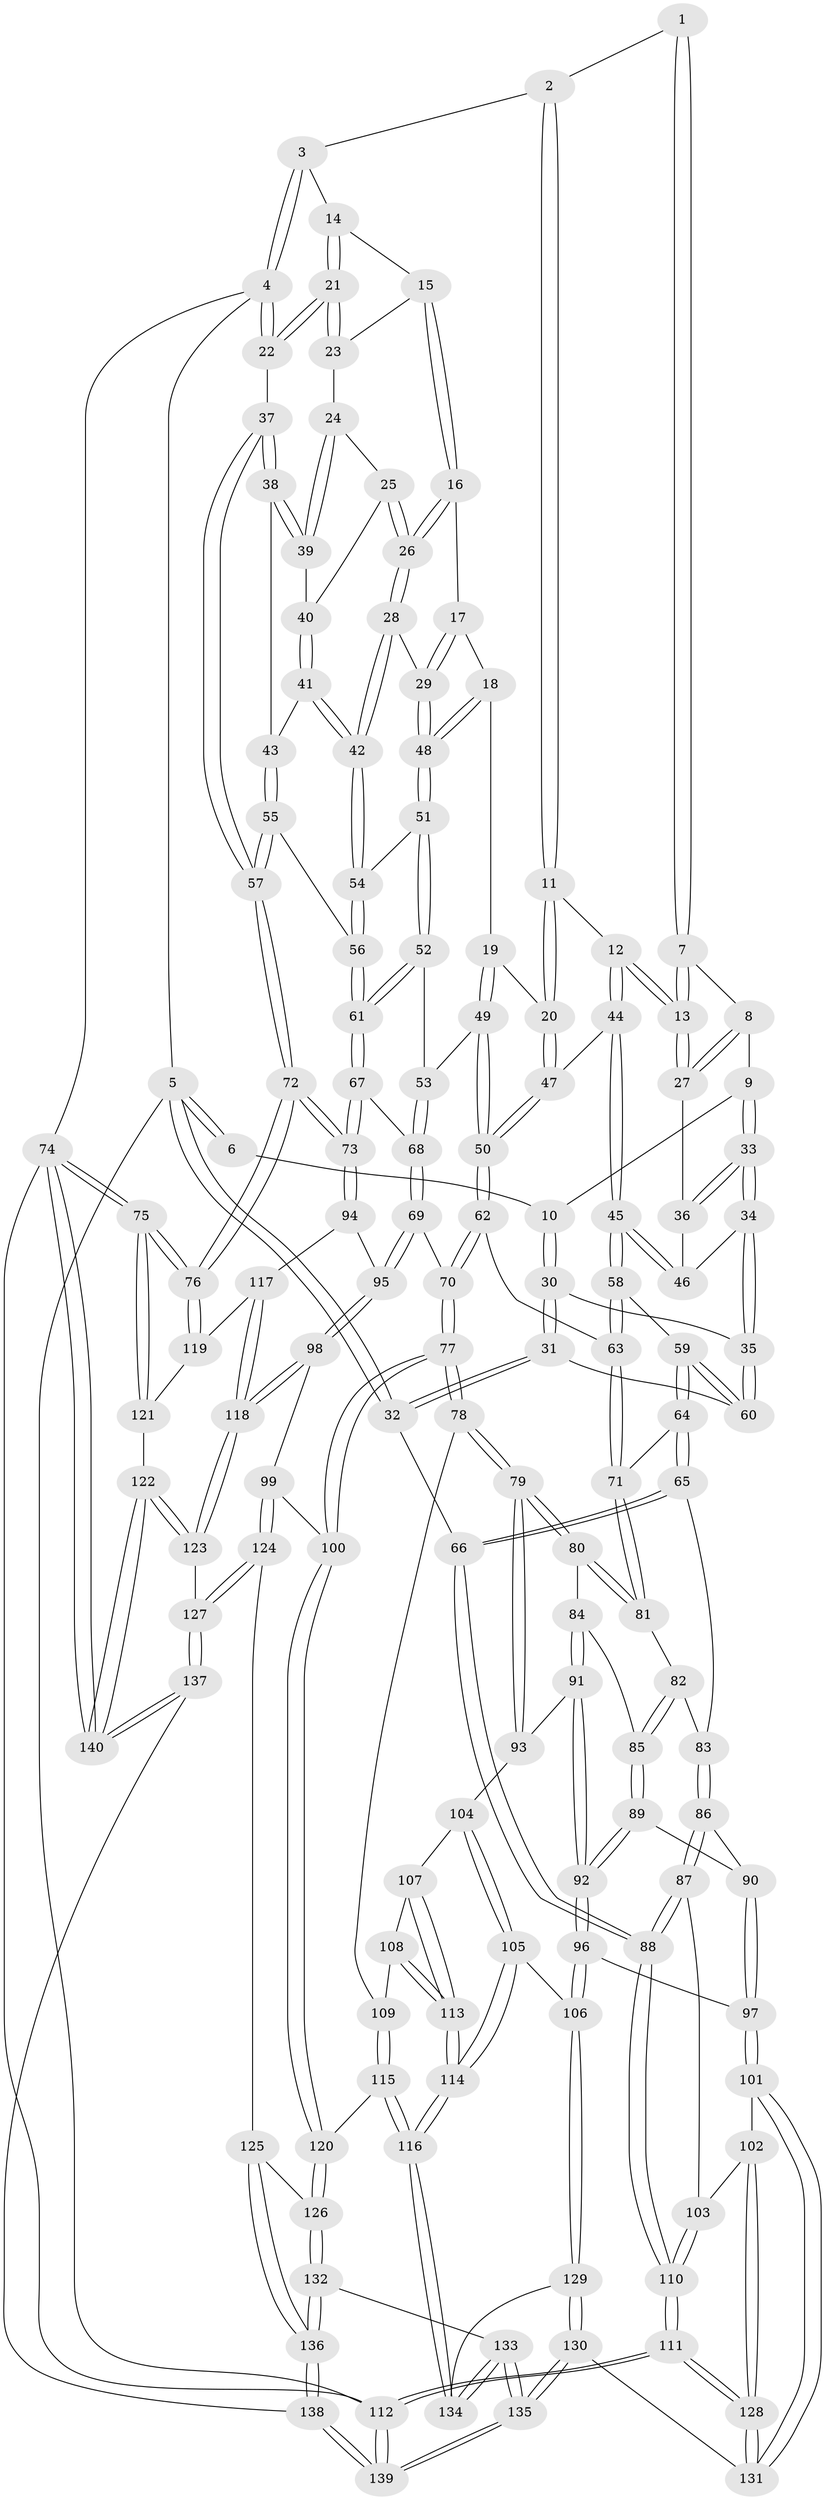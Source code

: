 // Generated by graph-tools (version 1.1) at 2025/38/03/09/25 02:38:50]
// undirected, 140 vertices, 347 edges
graph export_dot {
graph [start="1"]
  node [color=gray90,style=filled];
  1 [pos="+0.3173507649864079+0"];
  2 [pos="+0.6106397152754575+0"];
  3 [pos="+0.7790840434590381+0"];
  4 [pos="+1+0"];
  5 [pos="+0+0"];
  6 [pos="+0.07861366415960334+0"];
  7 [pos="+0.29430393666973653+0"];
  8 [pos="+0.17259448820749804+0.1031255882635114"];
  9 [pos="+0.14359724078880104+0.10873013286071892"];
  10 [pos="+0.0900899698319453+0.0907670047305429"];
  11 [pos="+0.5550177078916936+0.05557874770894229"];
  12 [pos="+0.3772161461778827+0.14947497191642423"];
  13 [pos="+0.37309465185007795+0.14691928936449059"];
  14 [pos="+0.7957239608805603+0"];
  15 [pos="+0.811971833119305+0.04590594937813395"];
  16 [pos="+0.7624648478899968+0.12597966287941467"];
  17 [pos="+0.733824750622655+0.1414225557931503"];
  18 [pos="+0.6403556111899913+0.17477037518269012"];
  19 [pos="+0.611535188135195+0.17013877225250698"];
  20 [pos="+0.5972535830101955+0.1559129630896264"];
  21 [pos="+1+0.14687283549186658"];
  22 [pos="+1+0.24542202717701805"];
  23 [pos="+0.8648882408447434+0.11257768023085472"];
  24 [pos="+0.8642489040181297+0.16243436958863344"];
  25 [pos="+0.8264504943694019+0.1979339645537256"];
  26 [pos="+0.7888851047487846+0.2062838882016705"];
  27 [pos="+0.2656795728149256+0.17216648626663505"];
  28 [pos="+0.7798037087489796+0.23308065785063428"];
  29 [pos="+0.7430143656153833+0.23779747155388992"];
  30 [pos="+0.05582835655343844+0.10994868900781304"];
  31 [pos="+0+0.1995152300902351"];
  32 [pos="+0+0.21379645326463512"];
  33 [pos="+0.16208394798412984+0.22528038715056517"];
  34 [pos="+0.15785828776575303+0.27450655427966686"];
  35 [pos="+0.14729588674817393+0.3001520837764444"];
  36 [pos="+0.2650741979159512+0.17341656173375353"];
  37 [pos="+1+0.24639252770520745"];
  38 [pos="+0.9178429809645743+0.2483465350398392"];
  39 [pos="+0.881360194955425+0.19373088685388198"];
  40 [pos="+0.8399598436817179+0.21905892086992199"];
  41 [pos="+0.8567776957786181+0.26764704943618406"];
  42 [pos="+0.8208072754180538+0.2871515100102585"];
  43 [pos="+0.9040888485567733+0.25610201846359715"];
  44 [pos="+0.4047532580909227+0.2797031897134693"];
  45 [pos="+0.3371330825802296+0.3529919879261087"];
  46 [pos="+0.25406278369639834+0.22318611261739985"];
  47 [pos="+0.4342368559353062+0.28306522190932265"];
  48 [pos="+0.7166858291281039+0.24705104520436175"];
  49 [pos="+0.5986306899620257+0.344657786642093"];
  50 [pos="+0.5707906018213517+0.3597236720659393"];
  51 [pos="+0.706555968446557+0.3179833711317594"];
  52 [pos="+0.6891363054495013+0.3324249060280766"];
  53 [pos="+0.6399940017050965+0.35065626798145516"];
  54 [pos="+0.8085934206715768+0.32366035368866924"];
  55 [pos="+0.8808984996068819+0.41884163963590854"];
  56 [pos="+0.8478982000323649+0.4239216065110461"];
  57 [pos="+1+0.4250050072158759"];
  58 [pos="+0.3332631736040266+0.3595518203017094"];
  59 [pos="+0.15465734103290754+0.3403292001734465"];
  60 [pos="+0.14259152132949268+0.31421401999716614"];
  61 [pos="+0.8115607804309037+0.46095962893827724"];
  62 [pos="+0.538715578141577+0.4673149428813532"];
  63 [pos="+0.34286954189429536+0.4060776351287064"];
  64 [pos="+0.0971354315613434+0.4693486435223746"];
  65 [pos="+0.0948556789641014+0.47211657968459986"];
  66 [pos="+0+0.4550859446150275"];
  67 [pos="+0.7703943468016263+0.526186590681614"];
  68 [pos="+0.7521839972899331+0.5415323301063746"];
  69 [pos="+0.738573310326386+0.5628455538041812"];
  70 [pos="+0.5528022909344381+0.529770158652965"];
  71 [pos="+0.3257299516259688+0.47755311996816463"];
  72 [pos="+1+0.6011927672310234"];
  73 [pos="+1+0.6058224002369303"];
  74 [pos="+1+1"];
  75 [pos="+1+1"];
  76 [pos="+1+0.689581233358742"];
  77 [pos="+0.44985838986270393+0.6460842112031449"];
  78 [pos="+0.43027751241596474+0.6392612889609829"];
  79 [pos="+0.4041608861772694+0.6192205791200397"];
  80 [pos="+0.35238983851163885+0.5661089911586161"];
  81 [pos="+0.32822622647053246+0.5053904585748936"];
  82 [pos="+0.18869975701846273+0.551455434259533"];
  83 [pos="+0.10308860744792525+0.49433952637909073"];
  84 [pos="+0.24771102232728848+0.6099647346252509"];
  85 [pos="+0.20476453383489082+0.5913921086013134"];
  86 [pos="+0.08686415833215501+0.6359619409320253"];
  87 [pos="+0.06795734564363858+0.6525760849703265"];
  88 [pos="+0+0.6647215940804657"];
  89 [pos="+0.16022482852240644+0.6518772815991334"];
  90 [pos="+0.11955804085255393+0.6449361461343308"];
  91 [pos="+0.23605901638969898+0.6761265869319645"];
  92 [pos="+0.19111001658969745+0.682254989290178"];
  93 [pos="+0.23918467436091148+0.6781737590978812"];
  94 [pos="+0.8370983514066428+0.6747987288552332"];
  95 [pos="+0.7390050855306601+0.5656011348927563"];
  96 [pos="+0.16463841031345752+0.7881935853630303"];
  97 [pos="+0.16326705741836472+0.788287242335316"];
  98 [pos="+0.6576672872702156+0.7282709733388756"];
  99 [pos="+0.6002882580479336+0.7439403087930496"];
  100 [pos="+0.4718655120822856+0.6968266709972882"];
  101 [pos="+0.14111862968289868+0.7913912665848629"];
  102 [pos="+0.1078730248075049+0.7780277828766644"];
  103 [pos="+0.08661019138814474+0.7518378084389339"];
  104 [pos="+0.24322920835080247+0.6843738819473479"];
  105 [pos="+0.22834898639163076+0.805364819336812"];
  106 [pos="+0.17781651586105254+0.7940321613576877"];
  107 [pos="+0.2705452184449155+0.7044462663346108"];
  108 [pos="+0.3046996572548717+0.7124927109550703"];
  109 [pos="+0.3227643296539756+0.7135963928458899"];
  110 [pos="+0+0.7842984464821869"];
  111 [pos="+0+1"];
  112 [pos="+0+1"];
  113 [pos="+0.2567446178912253+0.7570613897824586"];
  114 [pos="+0.23220815097989697+0.8070247312516969"];
  115 [pos="+0.2964069839661688+0.7983656189418656"];
  116 [pos="+0.26242561732366954+0.8279206590714944"];
  117 [pos="+0.8376586865687181+0.700742848055863"];
  118 [pos="+0.7711539955444653+0.8300210151589668"];
  119 [pos="+0.9194058135139994+0.7636052105611317"];
  120 [pos="+0.4473689969138264+0.77042526096667"];
  121 [pos="+0.8977705970471481+0.8155075750742774"];
  122 [pos="+0.7945950328295905+0.8870147003276486"];
  123 [pos="+0.7819110265724706+0.8754043499731766"];
  124 [pos="+0.5977687073006573+0.896952833276009"];
  125 [pos="+0.5274487480242296+0.8840014373365361"];
  126 [pos="+0.44490051386542384+0.8510194310888719"];
  127 [pos="+0.6125971454142632+0.9147479382926625"];
  128 [pos="+0+1"];
  129 [pos="+0.16993242657848942+0.9051900232378141"];
  130 [pos="+0.14945099600965614+0.9334866773430993"];
  131 [pos="+0.09163890516687793+0.9263025935398037"];
  132 [pos="+0.41708823000636797+0.8859431537665039"];
  133 [pos="+0.31163846839301335+0.9218754982356069"];
  134 [pos="+0.27336772848842356+0.8586186463963723"];
  135 [pos="+0.27537006016905163+1"];
  136 [pos="+0.4794558441990896+1"];
  137 [pos="+0.5595645279172142+1"];
  138 [pos="+0.5424272513474364+1"];
  139 [pos="+0.2859900245521023+1"];
  140 [pos="+1+1"];
  1 -- 2;
  1 -- 7;
  1 -- 7;
  2 -- 3;
  2 -- 11;
  2 -- 11;
  3 -- 4;
  3 -- 4;
  3 -- 14;
  4 -- 5;
  4 -- 22;
  4 -- 22;
  4 -- 74;
  5 -- 6;
  5 -- 6;
  5 -- 32;
  5 -- 32;
  5 -- 112;
  6 -- 10;
  7 -- 8;
  7 -- 13;
  7 -- 13;
  8 -- 9;
  8 -- 27;
  8 -- 27;
  9 -- 10;
  9 -- 33;
  9 -- 33;
  10 -- 30;
  10 -- 30;
  11 -- 12;
  11 -- 20;
  11 -- 20;
  12 -- 13;
  12 -- 13;
  12 -- 44;
  12 -- 44;
  13 -- 27;
  13 -- 27;
  14 -- 15;
  14 -- 21;
  14 -- 21;
  15 -- 16;
  15 -- 16;
  15 -- 23;
  16 -- 17;
  16 -- 26;
  16 -- 26;
  17 -- 18;
  17 -- 29;
  17 -- 29;
  18 -- 19;
  18 -- 48;
  18 -- 48;
  19 -- 20;
  19 -- 49;
  19 -- 49;
  20 -- 47;
  20 -- 47;
  21 -- 22;
  21 -- 22;
  21 -- 23;
  21 -- 23;
  22 -- 37;
  23 -- 24;
  24 -- 25;
  24 -- 39;
  24 -- 39;
  25 -- 26;
  25 -- 26;
  25 -- 40;
  26 -- 28;
  26 -- 28;
  27 -- 36;
  28 -- 29;
  28 -- 42;
  28 -- 42;
  29 -- 48;
  29 -- 48;
  30 -- 31;
  30 -- 31;
  30 -- 35;
  31 -- 32;
  31 -- 32;
  31 -- 60;
  32 -- 66;
  33 -- 34;
  33 -- 34;
  33 -- 36;
  33 -- 36;
  34 -- 35;
  34 -- 35;
  34 -- 46;
  35 -- 60;
  35 -- 60;
  36 -- 46;
  37 -- 38;
  37 -- 38;
  37 -- 57;
  37 -- 57;
  38 -- 39;
  38 -- 39;
  38 -- 43;
  39 -- 40;
  40 -- 41;
  40 -- 41;
  41 -- 42;
  41 -- 42;
  41 -- 43;
  42 -- 54;
  42 -- 54;
  43 -- 55;
  43 -- 55;
  44 -- 45;
  44 -- 45;
  44 -- 47;
  45 -- 46;
  45 -- 46;
  45 -- 58;
  45 -- 58;
  47 -- 50;
  47 -- 50;
  48 -- 51;
  48 -- 51;
  49 -- 50;
  49 -- 50;
  49 -- 53;
  50 -- 62;
  50 -- 62;
  51 -- 52;
  51 -- 52;
  51 -- 54;
  52 -- 53;
  52 -- 61;
  52 -- 61;
  53 -- 68;
  53 -- 68;
  54 -- 56;
  54 -- 56;
  55 -- 56;
  55 -- 57;
  55 -- 57;
  56 -- 61;
  56 -- 61;
  57 -- 72;
  57 -- 72;
  58 -- 59;
  58 -- 63;
  58 -- 63;
  59 -- 60;
  59 -- 60;
  59 -- 64;
  59 -- 64;
  61 -- 67;
  61 -- 67;
  62 -- 63;
  62 -- 70;
  62 -- 70;
  63 -- 71;
  63 -- 71;
  64 -- 65;
  64 -- 65;
  64 -- 71;
  65 -- 66;
  65 -- 66;
  65 -- 83;
  66 -- 88;
  66 -- 88;
  67 -- 68;
  67 -- 73;
  67 -- 73;
  68 -- 69;
  68 -- 69;
  69 -- 70;
  69 -- 95;
  69 -- 95;
  70 -- 77;
  70 -- 77;
  71 -- 81;
  71 -- 81;
  72 -- 73;
  72 -- 73;
  72 -- 76;
  72 -- 76;
  73 -- 94;
  73 -- 94;
  74 -- 75;
  74 -- 75;
  74 -- 140;
  74 -- 140;
  74 -- 112;
  75 -- 76;
  75 -- 76;
  75 -- 121;
  75 -- 121;
  76 -- 119;
  76 -- 119;
  77 -- 78;
  77 -- 78;
  77 -- 100;
  77 -- 100;
  78 -- 79;
  78 -- 79;
  78 -- 109;
  79 -- 80;
  79 -- 80;
  79 -- 93;
  79 -- 93;
  80 -- 81;
  80 -- 81;
  80 -- 84;
  81 -- 82;
  82 -- 83;
  82 -- 85;
  82 -- 85;
  83 -- 86;
  83 -- 86;
  84 -- 85;
  84 -- 91;
  84 -- 91;
  85 -- 89;
  85 -- 89;
  86 -- 87;
  86 -- 87;
  86 -- 90;
  87 -- 88;
  87 -- 88;
  87 -- 103;
  88 -- 110;
  88 -- 110;
  89 -- 90;
  89 -- 92;
  89 -- 92;
  90 -- 97;
  90 -- 97;
  91 -- 92;
  91 -- 92;
  91 -- 93;
  92 -- 96;
  92 -- 96;
  93 -- 104;
  94 -- 95;
  94 -- 117;
  95 -- 98;
  95 -- 98;
  96 -- 97;
  96 -- 106;
  96 -- 106;
  97 -- 101;
  97 -- 101;
  98 -- 99;
  98 -- 118;
  98 -- 118;
  99 -- 100;
  99 -- 124;
  99 -- 124;
  100 -- 120;
  100 -- 120;
  101 -- 102;
  101 -- 131;
  101 -- 131;
  102 -- 103;
  102 -- 128;
  102 -- 128;
  103 -- 110;
  103 -- 110;
  104 -- 105;
  104 -- 105;
  104 -- 107;
  105 -- 106;
  105 -- 114;
  105 -- 114;
  106 -- 129;
  106 -- 129;
  107 -- 108;
  107 -- 113;
  107 -- 113;
  108 -- 109;
  108 -- 113;
  108 -- 113;
  109 -- 115;
  109 -- 115;
  110 -- 111;
  110 -- 111;
  111 -- 112;
  111 -- 112;
  111 -- 128;
  111 -- 128;
  112 -- 139;
  112 -- 139;
  113 -- 114;
  113 -- 114;
  114 -- 116;
  114 -- 116;
  115 -- 116;
  115 -- 116;
  115 -- 120;
  116 -- 134;
  116 -- 134;
  117 -- 118;
  117 -- 118;
  117 -- 119;
  118 -- 123;
  118 -- 123;
  119 -- 121;
  120 -- 126;
  120 -- 126;
  121 -- 122;
  122 -- 123;
  122 -- 123;
  122 -- 140;
  122 -- 140;
  123 -- 127;
  124 -- 125;
  124 -- 127;
  124 -- 127;
  125 -- 126;
  125 -- 136;
  125 -- 136;
  126 -- 132;
  126 -- 132;
  127 -- 137;
  127 -- 137;
  128 -- 131;
  128 -- 131;
  129 -- 130;
  129 -- 130;
  129 -- 134;
  130 -- 131;
  130 -- 135;
  130 -- 135;
  132 -- 133;
  132 -- 136;
  132 -- 136;
  133 -- 134;
  133 -- 134;
  133 -- 135;
  133 -- 135;
  135 -- 139;
  135 -- 139;
  136 -- 138;
  136 -- 138;
  137 -- 138;
  137 -- 140;
  137 -- 140;
  138 -- 139;
  138 -- 139;
}

